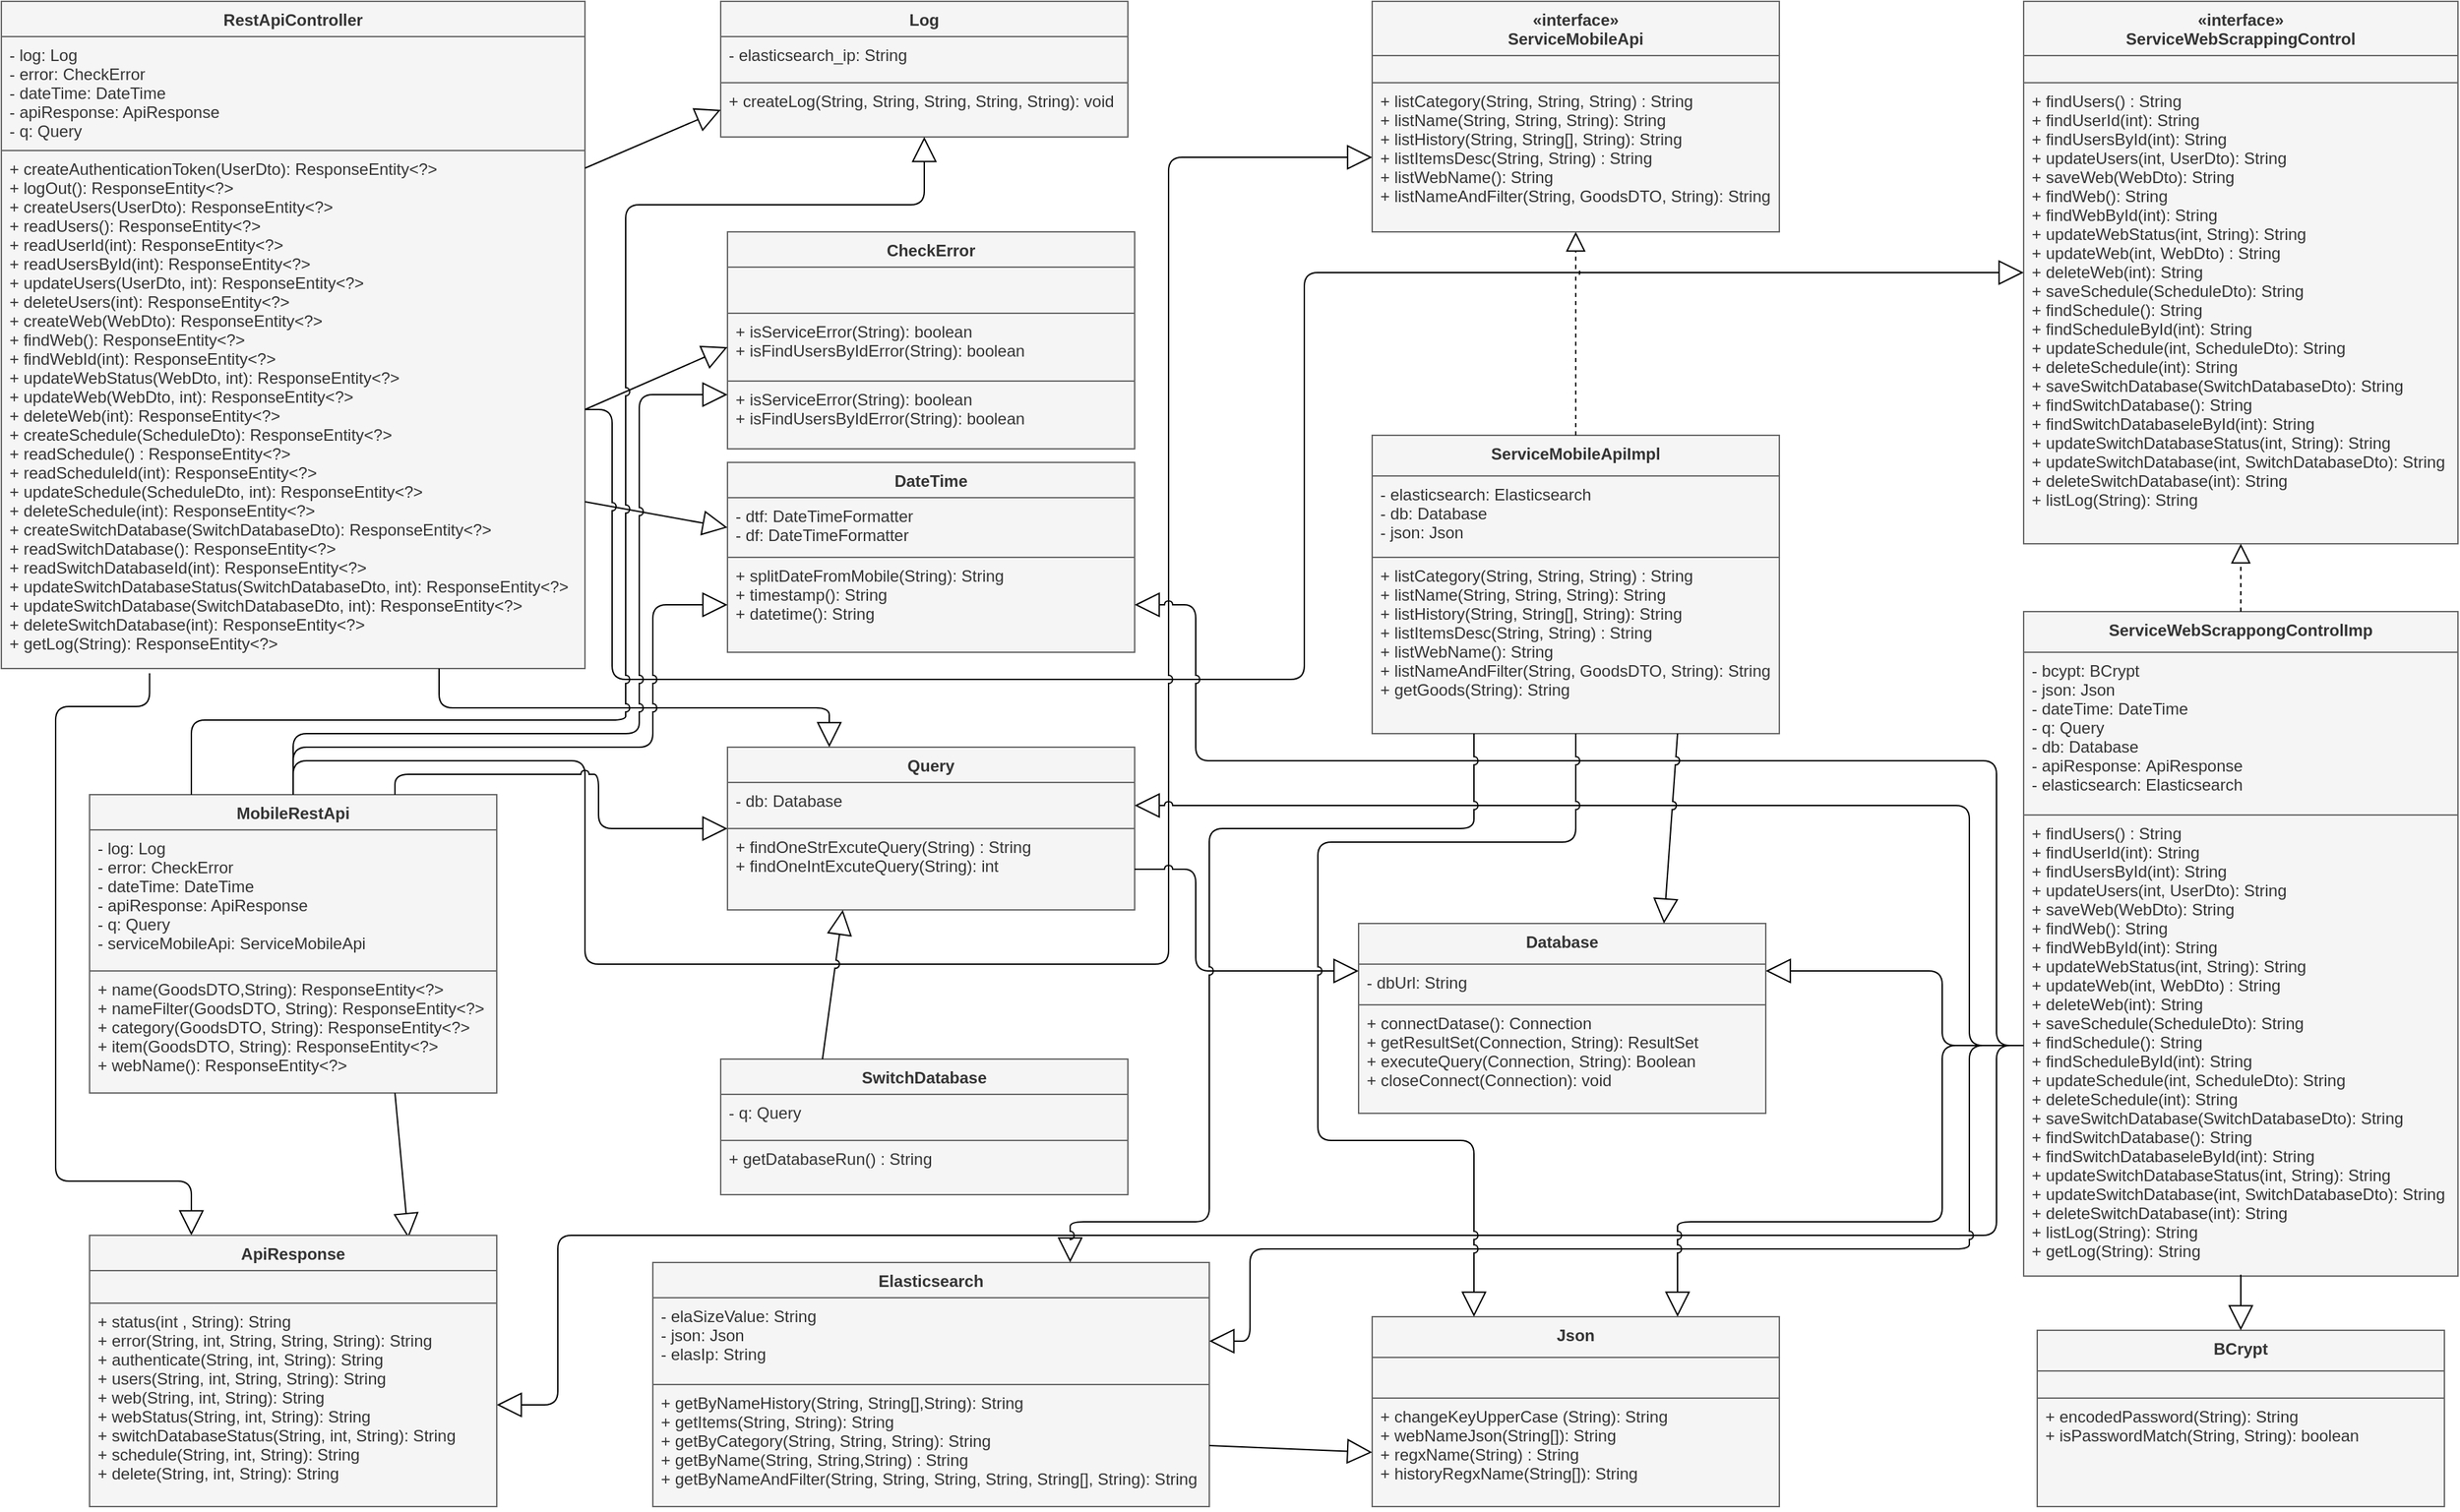<mxfile version="13.3.9" type="device"><diagram id="hrVYRVo1ySDdCTCMym3Q" name="Page-1"><mxGraphModel dx="1068" dy="684" grid="1" gridSize="10" guides="1" tooltips="1" connect="1" arrows="1" fold="1" page="1" pageScale="1" pageWidth="1920" pageHeight="1200" math="0" shadow="0"><root><mxCell id="0"/><mxCell id="1" parent="0"/><mxCell id="8Bhy7DvQ1dQcex3fxQxE-54" value="«interface»&#10;ServiceWebScrappingControl" style="swimlane;fontStyle=1;align=center;verticalAlign=top;childLayout=stackLayout;horizontal=1;startSize=40;horizontalStack=0;resizeParent=1;resizeParentMax=0;resizeLast=0;collapsible=1;marginBottom=0;fillColor=#f5f5f5;strokeColor=#666666;fontColor=#333333;" vertex="1" parent="1"><mxGeometry x="1510" y="50" width="320" height="400" as="geometry"/></mxCell><mxCell id="8Bhy7DvQ1dQcex3fxQxE-55" value="" style="text;strokeColor=#666666;fillColor=#f5f5f5;align=left;verticalAlign=top;spacingLeft=4;spacingRight=4;overflow=hidden;rotatable=0;points=[[0,0.5],[1,0.5]];portConstraint=eastwest;fontSize=12;fontColor=#333333;" vertex="1" parent="8Bhy7DvQ1dQcex3fxQxE-54"><mxGeometry y="40" width="320" height="20" as="geometry"/></mxCell><mxCell id="8Bhy7DvQ1dQcex3fxQxE-57" value="+ findUsers() : String &#10;+ findUserId(int): String&#10;+ findUsersById(int): String&#10;+ updateUsers(int, UserDto): String &#10;+ saveWeb(WebDto): String&#10;+ findWeb(): String&#10;+ findWebById(int): String&#10;+ updateWebStatus(int, String): String&#10;+ updateWeb(int, WebDto) : String&#10;+ deleteWeb(int): String&#10;+ saveSchedule(ScheduleDto): String&#10;+ findSchedule(): String&#10;+ findScheduleById(int): String &#10;+ updateSchedule(int, ScheduleDto): String&#10;+ deleteSchedule(int): String &#10;+ saveSwitchDatabase(SwitchDatabaseDto): String&#10;+ findSwitchDatabase(): String&#10;+ findSwitchDatabaseleById(int): String&#10;+ updateSwitchDatabaseStatus(int, String): String&#10;+ updateSwitchDatabase(int, SwitchDatabaseDto): String&#10;+ deleteSwitchDatabase(int): String   &#10;+ listLog(String): String " style="text;strokeColor=#666666;fillColor=#f5f5f5;align=left;verticalAlign=top;spacingLeft=4;spacingRight=4;overflow=hidden;rotatable=0;points=[[0,0.5],[1,0.5]];portConstraint=eastwest;fontSize=12;fontColor=#333333;" vertex="1" parent="8Bhy7DvQ1dQcex3fxQxE-54"><mxGeometry y="60" width="320" height="340" as="geometry"/></mxCell><mxCell id="8Bhy7DvQ1dQcex3fxQxE-56" value="" style="line;strokeWidth=1;fillColor=none;align=left;verticalAlign=middle;spacingTop=-1;spacingLeft=3;spacingRight=3;rotatable=0;labelPosition=right;points=[];portConstraint=eastwest;" vertex="1" parent="8Bhy7DvQ1dQcex3fxQxE-54"><mxGeometry y="400" width="320" as="geometry"/></mxCell><mxCell id="8Bhy7DvQ1dQcex3fxQxE-58" value="ServiceWebScrappongControlImp" style="swimlane;fontStyle=1;align=center;verticalAlign=top;childLayout=stackLayout;horizontal=1;startSize=30;horizontalStack=0;resizeParent=1;resizeParentMax=0;resizeLast=0;collapsible=1;marginBottom=0;fillColor=#f5f5f5;strokeColor=#666666;fontColor=#333333;" vertex="1" parent="1"><mxGeometry x="1510" y="500" width="320" height="490" as="geometry"/></mxCell><mxCell id="8Bhy7DvQ1dQcex3fxQxE-59" value="- bcypt: BCrypt&#10;- json: Json &#10;- dateTime: DateTime &#10;- q: Query&#10;- db: Database&#10;- apiResponse: ApiResponse&#10;- elasticsearch: Elasticsearch      " style="text;strokeColor=#666666;fillColor=#f5f5f5;align=left;verticalAlign=top;spacingLeft=4;spacingRight=4;overflow=hidden;rotatable=0;points=[[0,0.5],[1,0.5]];portConstraint=eastwest;fontSize=12;fontColor=#333333;" vertex="1" parent="8Bhy7DvQ1dQcex3fxQxE-58"><mxGeometry y="30" width="320" height="120" as="geometry"/></mxCell><mxCell id="8Bhy7DvQ1dQcex3fxQxE-60" value="+ findUsers() : String &#10;+ findUserId(int): String&#10;+ findUsersById(int): String&#10;+ updateUsers(int, UserDto): String &#10;+ saveWeb(WebDto): String&#10;+ findWeb(): String&#10;+ findWebById(int): String&#10;+ updateWebStatus(int, String): String&#10;+ updateWeb(int, WebDto) : String&#10;+ deleteWeb(int): String&#10;+ saveSchedule(ScheduleDto): String&#10;+ findSchedule(): String&#10;+ findScheduleById(int): String &#10;+ updateSchedule(int, ScheduleDto): String&#10;+ deleteSchedule(int): String &#10;+ saveSwitchDatabase(SwitchDatabaseDto): String&#10;+ findSwitchDatabase(): String&#10;+ findSwitchDatabaseleById(int): String&#10;+ updateSwitchDatabaseStatus(int, String): String&#10;+ updateSwitchDatabase(int, SwitchDatabaseDto): String&#10;+ deleteSwitchDatabase(int): String   &#10;+ listLog(String): String &#10;+ getLog(String): String " style="text;strokeColor=#666666;fillColor=#f5f5f5;align=left;verticalAlign=top;spacingLeft=4;spacingRight=4;overflow=hidden;rotatable=0;points=[[0,0.5],[1,0.5]];portConstraint=eastwest;fontSize=12;fontColor=#333333;" vertex="1" parent="8Bhy7DvQ1dQcex3fxQxE-58"><mxGeometry y="150" width="320" height="340" as="geometry"/></mxCell><mxCell id="8Bhy7DvQ1dQcex3fxQxE-61" value="" style="line;strokeWidth=1;fillColor=none;align=left;verticalAlign=middle;spacingTop=-1;spacingLeft=3;spacingRight=3;rotatable=0;labelPosition=right;points=[];portConstraint=eastwest;" vertex="1" parent="8Bhy7DvQ1dQcex3fxQxE-58"><mxGeometry y="490" width="320" as="geometry"/></mxCell><mxCell id="8Bhy7DvQ1dQcex3fxQxE-38" value="«interface»&#10;ServiceMobileApi" style="swimlane;fontStyle=1;align=center;verticalAlign=top;childLayout=stackLayout;horizontal=1;startSize=40;horizontalStack=0;resizeParent=1;resizeParentMax=0;resizeLast=0;collapsible=1;marginBottom=0;fillColor=#f5f5f5;strokeColor=#666666;fontColor=#333333;" vertex="1" parent="1"><mxGeometry x="1030" y="50" width="300" height="170" as="geometry"/></mxCell><mxCell id="8Bhy7DvQ1dQcex3fxQxE-39" value="" style="text;strokeColor=#666666;fillColor=#f5f5f5;align=left;verticalAlign=top;spacingLeft=4;spacingRight=4;overflow=hidden;rotatable=0;points=[[0,0.5],[1,0.5]];portConstraint=eastwest;fontSize=12;fontColor=#333333;" vertex="1" parent="8Bhy7DvQ1dQcex3fxQxE-38"><mxGeometry y="40" width="300" height="20" as="geometry"/></mxCell><mxCell id="8Bhy7DvQ1dQcex3fxQxE-40" value="" style="line;strokeWidth=1;fillColor=none;align=left;verticalAlign=middle;spacingTop=-1;spacingLeft=3;spacingRight=3;rotatable=0;labelPosition=right;points=[];portConstraint=eastwest;" vertex="1" parent="8Bhy7DvQ1dQcex3fxQxE-38"><mxGeometry y="60" width="300" as="geometry"/></mxCell><mxCell id="8Bhy7DvQ1dQcex3fxQxE-41" value="+ listCategory(String, String, String) : String &#10;+ listName(String, String, String): String  &#10;+ listHistory(String, String[], String): String&#10;+ listItemsDesc(String, String) : String&#10;+ listWebName(): String &#10;+ listNameAndFilter(String, GoodsDTO, String): String " style="text;strokeColor=#666666;fillColor=#f5f5f5;align=left;verticalAlign=top;spacingLeft=4;spacingRight=4;overflow=hidden;rotatable=0;points=[[0,0.5],[1,0.5]];portConstraint=eastwest;fontSize=12;fontColor=#333333;" vertex="1" parent="8Bhy7DvQ1dQcex3fxQxE-38"><mxGeometry y="60" width="300" height="110" as="geometry"/></mxCell><mxCell id="8Bhy7DvQ1dQcex3fxQxE-50" value="Json" style="swimlane;fontStyle=1;align=center;verticalAlign=top;childLayout=stackLayout;horizontal=1;startSize=30;horizontalStack=0;resizeParent=1;resizeParentMax=0;resizeLast=0;collapsible=1;marginBottom=0;fillColor=#f5f5f5;strokeColor=#666666;fontColor=#333333;" vertex="1" parent="1"><mxGeometry x="1030" y="1020" width="300" height="140" as="geometry"/></mxCell><mxCell id="8Bhy7DvQ1dQcex3fxQxE-51" value="" style="text;strokeColor=#666666;fillColor=#f5f5f5;align=left;verticalAlign=top;spacingLeft=4;spacingRight=4;overflow=hidden;rotatable=0;points=[[0,0.5],[1,0.5]];portConstraint=eastwest;fontSize=12;fontColor=#333333;" vertex="1" parent="8Bhy7DvQ1dQcex3fxQxE-50"><mxGeometry y="30" width="300" height="30" as="geometry"/></mxCell><mxCell id="8Bhy7DvQ1dQcex3fxQxE-52" value="" style="line;strokeWidth=1;fillColor=none;align=left;verticalAlign=middle;spacingTop=-1;spacingLeft=3;spacingRight=3;rotatable=0;labelPosition=right;points=[];portConstraint=eastwest;" vertex="1" parent="8Bhy7DvQ1dQcex3fxQxE-50"><mxGeometry y="60" width="300" as="geometry"/></mxCell><mxCell id="8Bhy7DvQ1dQcex3fxQxE-53" value="+ changeKeyUpperCase (String): String &#10;+ webNameJson(String[]): String&#10;+ regxName(String) : String &#10;+ historyRegxName(String[]): String  &#10; " style="text;strokeColor=#666666;fillColor=#f5f5f5;align=left;verticalAlign=top;spacingLeft=4;spacingRight=4;overflow=hidden;rotatable=0;points=[[0,0.5],[1,0.5]];portConstraint=eastwest;fontSize=12;fontColor=#333333;" vertex="1" parent="8Bhy7DvQ1dQcex3fxQxE-50"><mxGeometry y="60" width="300" height="80" as="geometry"/></mxCell><mxCell id="8Bhy7DvQ1dQcex3fxQxE-46" value="Database" style="swimlane;fontStyle=1;align=center;verticalAlign=top;childLayout=stackLayout;horizontal=1;startSize=30;horizontalStack=0;resizeParent=1;resizeParentMax=0;resizeLast=0;collapsible=1;marginBottom=0;fillColor=#f5f5f5;strokeColor=#666666;fontColor=#333333;" vertex="1" parent="1"><mxGeometry x="1020" y="730" width="300" height="140" as="geometry"/></mxCell><mxCell id="8Bhy7DvQ1dQcex3fxQxE-47" value="- dbUrl: String " style="text;strokeColor=#666666;fillColor=#f5f5f5;align=left;verticalAlign=top;spacingLeft=4;spacingRight=4;overflow=hidden;rotatable=0;points=[[0,0.5],[1,0.5]];portConstraint=eastwest;fontSize=12;fontColor=#333333;" vertex="1" parent="8Bhy7DvQ1dQcex3fxQxE-46"><mxGeometry y="30" width="300" height="30" as="geometry"/></mxCell><mxCell id="8Bhy7DvQ1dQcex3fxQxE-48" value="" style="line;strokeWidth=1;fillColor=none;align=left;verticalAlign=middle;spacingTop=-1;spacingLeft=3;spacingRight=3;rotatable=0;labelPosition=right;points=[];portConstraint=eastwest;" vertex="1" parent="8Bhy7DvQ1dQcex3fxQxE-46"><mxGeometry y="60" width="300" as="geometry"/></mxCell><mxCell id="8Bhy7DvQ1dQcex3fxQxE-49" value="+ connectDatase(): Connection &#10;+ getResultSet(Connection, String): ResultSet &#10;+ executeQuery(Connection, String): Boolean &#10;+ closeConnect(Connection): void " style="text;strokeColor=#666666;fillColor=#f5f5f5;align=left;verticalAlign=top;spacingLeft=4;spacingRight=4;overflow=hidden;rotatable=0;points=[[0,0.5],[1,0.5]];portConstraint=eastwest;fontSize=12;fontColor=#333333;" vertex="1" parent="8Bhy7DvQ1dQcex3fxQxE-46"><mxGeometry y="60" width="300" height="80" as="geometry"/></mxCell><mxCell id="8Bhy7DvQ1dQcex3fxQxE-42" value="ServiceMobileApiImpl" style="swimlane;fontStyle=1;align=center;verticalAlign=top;childLayout=stackLayout;horizontal=1;startSize=30;horizontalStack=0;resizeParent=1;resizeParentMax=0;resizeLast=0;collapsible=1;marginBottom=0;fillColor=#f5f5f5;strokeColor=#666666;fontColor=#333333;" vertex="1" parent="1"><mxGeometry x="1030" y="370" width="300" height="220" as="geometry"/></mxCell><mxCell id="8Bhy7DvQ1dQcex3fxQxE-43" value="- elasticsearch: Elasticsearch&#10;- db: Database&#10;- json: Json  " style="text;strokeColor=#666666;fillColor=#f5f5f5;align=left;verticalAlign=top;spacingLeft=4;spacingRight=4;overflow=hidden;rotatable=0;points=[[0,0.5],[1,0.5]];portConstraint=eastwest;fontSize=12;fontColor=#333333;" vertex="1" parent="8Bhy7DvQ1dQcex3fxQxE-42"><mxGeometry y="30" width="300" height="60" as="geometry"/></mxCell><mxCell id="8Bhy7DvQ1dQcex3fxQxE-44" value="" style="line;strokeWidth=1;fillColor=none;align=left;verticalAlign=middle;spacingTop=-1;spacingLeft=3;spacingRight=3;rotatable=0;labelPosition=right;points=[];portConstraint=eastwest;" vertex="1" parent="8Bhy7DvQ1dQcex3fxQxE-42"><mxGeometry y="90" width="300" as="geometry"/></mxCell><mxCell id="8Bhy7DvQ1dQcex3fxQxE-45" value="+ listCategory(String, String, String) : String &#10;+ listName(String, String, String): String  &#10;+ listHistory(String, String[], String): String&#10;+ listItemsDesc(String, String) : String&#10;+ listWebName(): String &#10;+ listNameAndFilter(String, GoodsDTO, String): String&#10;+ getGoods(String): String  " style="text;strokeColor=#666666;fillColor=#f5f5f5;align=left;verticalAlign=top;spacingLeft=4;spacingRight=4;overflow=hidden;rotatable=0;points=[[0,0.5],[1,0.5]];portConstraint=eastwest;fontSize=12;fontColor=#333333;" vertex="1" parent="8Bhy7DvQ1dQcex3fxQxE-42"><mxGeometry y="90" width="300" height="130" as="geometry"/></mxCell><mxCell id="8Bhy7DvQ1dQcex3fxQxE-33" value="Elasticsearch" style="swimlane;fontStyle=1;align=center;verticalAlign=top;childLayout=stackLayout;horizontal=1;startSize=26;horizontalStack=0;resizeParent=1;resizeParentMax=0;resizeLast=0;collapsible=1;marginBottom=0;fillColor=#f5f5f5;strokeColor=#666666;fontColor=#333333;" vertex="1" parent="1"><mxGeometry x="500" y="980" width="410" height="180" as="geometry"/></mxCell><mxCell id="8Bhy7DvQ1dQcex3fxQxE-34" value="- elaSizeValue: String &#10;- json: Json&#10;- elasIp: String  " style="text;strokeColor=#666666;fillColor=#f5f5f5;align=left;verticalAlign=top;spacingLeft=4;spacingRight=4;overflow=hidden;rotatable=0;points=[[0,0.5],[1,0.5]];portConstraint=eastwest;fontSize=12;fontColor=#333333;" vertex="1" parent="8Bhy7DvQ1dQcex3fxQxE-33"><mxGeometry y="26" width="410" height="64" as="geometry"/></mxCell><mxCell id="8Bhy7DvQ1dQcex3fxQxE-35" value="" style="line;strokeWidth=1;fillColor=none;align=left;verticalAlign=middle;spacingTop=-1;spacingLeft=3;spacingRight=3;rotatable=0;labelPosition=right;points=[];portConstraint=eastwest;" vertex="1" parent="8Bhy7DvQ1dQcex3fxQxE-33"><mxGeometry y="90" width="410" as="geometry"/></mxCell><mxCell id="8Bhy7DvQ1dQcex3fxQxE-36" value="+ getByNameHistory(String, String[],String): String&#10;+ getItems(String, String): String &#10;+ getByCategory(String, String, String): String &#10;+ getByName(String, String,String) : String  &#10;+ getByNameAndFilter(String, String, String, String, String[], String): String " style="text;strokeColor=#666666;fillColor=#f5f5f5;align=left;verticalAlign=top;spacingLeft=4;spacingRight=4;overflow=hidden;rotatable=0;points=[[0,0.5],[1,0.5]];portConstraint=eastwest;fontSize=12;fontColor=#333333;" vertex="1" parent="8Bhy7DvQ1dQcex3fxQxE-33"><mxGeometry y="90" width="410" height="90" as="geometry"/></mxCell><mxCell id="8Bhy7DvQ1dQcex3fxQxE-29" value="SwitchDatabase" style="swimlane;fontStyle=1;align=center;verticalAlign=top;childLayout=stackLayout;horizontal=1;startSize=26;horizontalStack=0;resizeParent=1;resizeParentMax=0;resizeLast=0;collapsible=1;marginBottom=0;fillColor=#f5f5f5;strokeColor=#666666;fontColor=#333333;" vertex="1" parent="1"><mxGeometry x="550" y="830" width="300" height="100" as="geometry"/></mxCell><mxCell id="8Bhy7DvQ1dQcex3fxQxE-30" value="- q: Query" style="text;strokeColor=#666666;fillColor=#f5f5f5;align=left;verticalAlign=top;spacingLeft=4;spacingRight=4;overflow=hidden;rotatable=0;points=[[0,0.5],[1,0.5]];portConstraint=eastwest;fontSize=12;fontColor=#333333;" vertex="1" parent="8Bhy7DvQ1dQcex3fxQxE-29"><mxGeometry y="26" width="300" height="34" as="geometry"/></mxCell><mxCell id="8Bhy7DvQ1dQcex3fxQxE-31" value="" style="line;strokeWidth=1;fillColor=none;align=left;verticalAlign=middle;spacingTop=-1;spacingLeft=3;spacingRight=3;rotatable=0;labelPosition=right;points=[];portConstraint=eastwest;" vertex="1" parent="8Bhy7DvQ1dQcex3fxQxE-29"><mxGeometry y="60" width="300" as="geometry"/></mxCell><mxCell id="8Bhy7DvQ1dQcex3fxQxE-32" value="+ getDatabaseRun() : String  " style="text;strokeColor=#666666;fillColor=#f5f5f5;align=left;verticalAlign=top;spacingLeft=4;spacingRight=4;overflow=hidden;rotatable=0;points=[[0,0.5],[1,0.5]];portConstraint=eastwest;fontSize=12;fontColor=#333333;" vertex="1" parent="8Bhy7DvQ1dQcex3fxQxE-29"><mxGeometry y="60" width="300" height="40" as="geometry"/></mxCell><mxCell id="8Bhy7DvQ1dQcex3fxQxE-25" value="Query" style="swimlane;fontStyle=1;align=center;verticalAlign=top;childLayout=stackLayout;horizontal=1;startSize=26;horizontalStack=0;resizeParent=1;resizeParentMax=0;resizeLast=0;collapsible=1;marginBottom=0;fillColor=#f5f5f5;strokeColor=#666666;fontColor=#333333;" vertex="1" parent="1"><mxGeometry x="555" y="600" width="300" height="120" as="geometry"/></mxCell><mxCell id="8Bhy7DvQ1dQcex3fxQxE-26" value="- db: Database" style="text;strokeColor=#666666;fillColor=#f5f5f5;align=left;verticalAlign=top;spacingLeft=4;spacingRight=4;overflow=hidden;rotatable=0;points=[[0,0.5],[1,0.5]];portConstraint=eastwest;fontSize=12;fontColor=#333333;" vertex="1" parent="8Bhy7DvQ1dQcex3fxQxE-25"><mxGeometry y="26" width="300" height="34" as="geometry"/></mxCell><mxCell id="8Bhy7DvQ1dQcex3fxQxE-27" value="" style="line;strokeWidth=1;fillColor=none;align=left;verticalAlign=middle;spacingTop=-1;spacingLeft=3;spacingRight=3;rotatable=0;labelPosition=right;points=[];portConstraint=eastwest;" vertex="1" parent="8Bhy7DvQ1dQcex3fxQxE-25"><mxGeometry y="60" width="300" as="geometry"/></mxCell><mxCell id="8Bhy7DvQ1dQcex3fxQxE-28" value="+ findOneStrExcuteQuery(String) : String &#10;+ findOneIntExcuteQuery(String): int " style="text;strokeColor=#666666;fillColor=#f5f5f5;align=left;verticalAlign=top;spacingLeft=4;spacingRight=4;overflow=hidden;rotatable=0;points=[[0,0.5],[1,0.5]];portConstraint=eastwest;fontSize=12;fontColor=#333333;" vertex="1" parent="8Bhy7DvQ1dQcex3fxQxE-25"><mxGeometry y="60" width="300" height="60" as="geometry"/></mxCell><mxCell id="8Bhy7DvQ1dQcex3fxQxE-21" value="DateTime" style="swimlane;fontStyle=1;align=center;verticalAlign=top;childLayout=stackLayout;horizontal=1;startSize=26;horizontalStack=0;resizeParent=1;resizeParentMax=0;resizeLast=0;collapsible=1;marginBottom=0;fillColor=#f5f5f5;strokeColor=#666666;fontColor=#333333;" vertex="1" parent="1"><mxGeometry x="555" y="390" width="300" height="140" as="geometry"/></mxCell><mxCell id="8Bhy7DvQ1dQcex3fxQxE-22" value="- dtf: DateTimeFormatter &#10;- df: DateTimeFormatter" style="text;strokeColor=#666666;fillColor=#f5f5f5;align=left;verticalAlign=top;spacingLeft=4;spacingRight=4;overflow=hidden;rotatable=0;points=[[0,0.5],[1,0.5]];portConstraint=eastwest;fontSize=12;fontColor=#333333;" vertex="1" parent="8Bhy7DvQ1dQcex3fxQxE-21"><mxGeometry y="26" width="300" height="44" as="geometry"/></mxCell><mxCell id="8Bhy7DvQ1dQcex3fxQxE-23" value="" style="line;strokeWidth=1;fillColor=none;align=left;verticalAlign=middle;spacingTop=-1;spacingLeft=3;spacingRight=3;rotatable=0;labelPosition=right;points=[];portConstraint=eastwest;" vertex="1" parent="8Bhy7DvQ1dQcex3fxQxE-21"><mxGeometry y="70" width="300" as="geometry"/></mxCell><mxCell id="8Bhy7DvQ1dQcex3fxQxE-24" value="+ splitDateFromMobile(String): String &#10;+ timestamp(): String&#10;+ datetime(): String " style="text;strokeColor=#666666;fillColor=#f5f5f5;align=left;verticalAlign=top;spacingLeft=4;spacingRight=4;overflow=hidden;rotatable=0;points=[[0,0.5],[1,0.5]];portConstraint=eastwest;fontSize=12;fontColor=#333333;" vertex="1" parent="8Bhy7DvQ1dQcex3fxQxE-21"><mxGeometry y="70" width="300" height="70" as="geometry"/></mxCell><mxCell id="8Bhy7DvQ1dQcex3fxQxE-17" value="CheckError" style="swimlane;fontStyle=1;align=center;verticalAlign=top;childLayout=stackLayout;horizontal=1;startSize=26;horizontalStack=0;resizeParent=1;resizeParentMax=0;resizeLast=0;collapsible=1;marginBottom=0;fillColor=#f5f5f5;strokeColor=#666666;fontColor=#333333;" vertex="1" parent="1"><mxGeometry x="555" y="220" width="300" height="160" as="geometry"/></mxCell><mxCell id="8Bhy7DvQ1dQcex3fxQxE-18" value="" style="text;strokeColor=#666666;fillColor=#f5f5f5;align=left;verticalAlign=top;spacingLeft=4;spacingRight=4;overflow=hidden;rotatable=0;points=[[0,0.5],[1,0.5]];portConstraint=eastwest;fontSize=12;fontColor=#333333;" vertex="1" parent="8Bhy7DvQ1dQcex3fxQxE-17"><mxGeometry y="26" width="300" height="34" as="geometry"/></mxCell><mxCell id="8Bhy7DvQ1dQcex3fxQxE-19" value="" style="line;strokeWidth=1;fillColor=none;align=left;verticalAlign=middle;spacingTop=-1;spacingLeft=3;spacingRight=3;rotatable=0;labelPosition=right;points=[];portConstraint=eastwest;" vertex="1" parent="8Bhy7DvQ1dQcex3fxQxE-17"><mxGeometry y="60" width="300" as="geometry"/></mxCell><mxCell id="8Bhy7DvQ1dQcex3fxQxE-69" value="+ isServiceError(String): boolean &#10;+ isFindUsersByIdError(String): boolean " style="text;strokeColor=#666666;fillColor=#f5f5f5;align=left;verticalAlign=top;spacingLeft=4;spacingRight=4;overflow=hidden;rotatable=0;points=[[0,0.5],[1,0.5]];portConstraint=eastwest;fontSize=12;fontColor=#333333;" vertex="1" parent="8Bhy7DvQ1dQcex3fxQxE-17"><mxGeometry y="60" width="300" height="50" as="geometry"/></mxCell><mxCell id="8Bhy7DvQ1dQcex3fxQxE-20" value="+ isServiceError(String): boolean &#10;+ isFindUsersByIdError(String): boolean " style="text;strokeColor=#666666;fillColor=#f5f5f5;align=left;verticalAlign=top;spacingLeft=4;spacingRight=4;overflow=hidden;rotatable=0;points=[[0,0.5],[1,0.5]];portConstraint=eastwest;fontSize=12;fontColor=#333333;" vertex="1" parent="8Bhy7DvQ1dQcex3fxQxE-17"><mxGeometry y="110" width="300" height="50" as="geometry"/></mxCell><mxCell id="8Bhy7DvQ1dQcex3fxQxE-13" value="Log" style="swimlane;fontStyle=1;align=center;verticalAlign=top;childLayout=stackLayout;horizontal=1;startSize=26;horizontalStack=0;resizeParent=1;resizeParentMax=0;resizeLast=0;collapsible=1;marginBottom=0;fillColor=#f5f5f5;strokeColor=#666666;fontColor=#333333;" vertex="1" parent="1"><mxGeometry x="550" y="50" width="300" height="100" as="geometry"/></mxCell><mxCell id="8Bhy7DvQ1dQcex3fxQxE-14" value="- elasticsearch_ip: String  " style="text;strokeColor=#666666;fillColor=#f5f5f5;align=left;verticalAlign=top;spacingLeft=4;spacingRight=4;overflow=hidden;rotatable=0;points=[[0,0.5],[1,0.5]];portConstraint=eastwest;fontSize=12;fontColor=#333333;" vertex="1" parent="8Bhy7DvQ1dQcex3fxQxE-13"><mxGeometry y="26" width="300" height="34" as="geometry"/></mxCell><mxCell id="8Bhy7DvQ1dQcex3fxQxE-15" value="" style="line;strokeWidth=1;fillColor=none;align=left;verticalAlign=middle;spacingTop=-1;spacingLeft=3;spacingRight=3;rotatable=0;labelPosition=right;points=[];portConstraint=eastwest;" vertex="1" parent="8Bhy7DvQ1dQcex3fxQxE-13"><mxGeometry y="60" width="300" as="geometry"/></mxCell><mxCell id="8Bhy7DvQ1dQcex3fxQxE-16" value="+ createLog(String, String, String, String, String): void  " style="text;strokeColor=#666666;fillColor=#f5f5f5;align=left;verticalAlign=top;spacingLeft=4;spacingRight=4;overflow=hidden;rotatable=0;points=[[0,0.5],[1,0.5]];portConstraint=eastwest;fontSize=12;fontColor=#333333;" vertex="1" parent="8Bhy7DvQ1dQcex3fxQxE-13"><mxGeometry y="60" width="300" height="40" as="geometry"/></mxCell><mxCell id="8Bhy7DvQ1dQcex3fxQxE-1" value="RestApiController" style="swimlane;fontStyle=1;align=center;verticalAlign=top;childLayout=stackLayout;horizontal=1;startSize=26;horizontalStack=0;resizeParent=1;resizeParentMax=0;resizeLast=0;collapsible=1;marginBottom=0;fillColor=#f5f5f5;strokeColor=#666666;fontColor=#333333;" vertex="1" parent="1"><mxGeometry x="20" y="50" width="430" height="492" as="geometry"/></mxCell><mxCell id="8Bhy7DvQ1dQcex3fxQxE-2" value="- log: Log&#10;- error: CheckError&#10;- dateTime: DateTime &#10;- apiResponse: ApiResponse&#10;- q: Query " style="text;strokeColor=#666666;fillColor=#f5f5f5;align=left;verticalAlign=top;spacingLeft=4;spacingRight=4;overflow=hidden;rotatable=0;points=[[0,0.5],[1,0.5]];portConstraint=eastwest;fontSize=12;fontColor=#333333;" vertex="1" parent="8Bhy7DvQ1dQcex3fxQxE-1"><mxGeometry y="26" width="430" height="84" as="geometry"/></mxCell><mxCell id="8Bhy7DvQ1dQcex3fxQxE-3" value="" style="line;strokeWidth=1;fillColor=none;align=left;verticalAlign=middle;spacingTop=-1;spacingLeft=3;spacingRight=3;rotatable=0;labelPosition=right;points=[];portConstraint=eastwest;" vertex="1" parent="8Bhy7DvQ1dQcex3fxQxE-1"><mxGeometry y="110" width="430" as="geometry"/></mxCell><mxCell id="8Bhy7DvQ1dQcex3fxQxE-4" value="+ createAuthenticationToken(UserDto): ResponseEntity&lt;?&gt;&#10;+ logOut(): ResponseEntity&lt;?&gt; &#10;+ createUsers(UserDto): ResponseEntity&lt;?&gt; &#10;+ readUsers(): ResponseEntity&lt;?&gt; &#10;+ readUserId(int): ResponseEntity&lt;?&gt; &#10;+ readUsersById(int): ResponseEntity&lt;?&gt; &#10;+ updateUsers(UserDto, int): ResponseEntity&lt;?&gt; &#10;+ deleteUsers(int): ResponseEntity&lt;?&gt;&#10;+ createWeb(WebDto): ResponseEntity&lt;?&gt;  &#10;+ findWeb(): ResponseEntity&lt;?&gt; &#10;+ findWebId(int): ResponseEntity&lt;?&gt; &#10;+ updateWebStatus(WebDto, int): ResponseEntity&lt;?&gt; &#10;+ updateWeb(WebDto, int): ResponseEntity&lt;?&gt;  &#10;+ deleteWeb(int): ResponseEntity&lt;?&gt;  &#10;+ createSchedule(ScheduleDto): ResponseEntity&lt;?&gt;&#10;+ readSchedule() : ResponseEntity&lt;?&gt;  &#10;+ readScheduleId(int): ResponseEntity&lt;?&gt;  &#10;+ updateSchedule(ScheduleDto, int): ResponseEntity&lt;?&gt; &#10;+ deleteSchedule(int): ResponseEntity&lt;?&gt; &#10;+ createSwitchDatabase(SwitchDatabaseDto): ResponseEntity&lt;?&gt; &#10;+ readSwitchDatabase(): ResponseEntity&lt;?&gt;  &#10;+ readSwitchDatabaseId(int): ResponseEntity&lt;?&gt; &#10;+ updateSwitchDatabaseStatus(SwitchDatabaseDto, int): ResponseEntity&lt;?&gt; &#10;+ updateSwitchDatabase(SwitchDatabaseDto, int): ResponseEntity&lt;?&gt;&#10;+ deleteSwitchDatabase(int): ResponseEntity&lt;?&gt;  &#10;+ getLog(String): ResponseEntity&lt;?&gt; " style="text;strokeColor=#666666;fillColor=#f5f5f5;align=left;verticalAlign=top;spacingLeft=4;spacingRight=4;overflow=hidden;rotatable=0;points=[[0,0.5],[1,0.5]];portConstraint=eastwest;fontSize=12;fontColor=#333333;" vertex="1" parent="8Bhy7DvQ1dQcex3fxQxE-1"><mxGeometry y="110" width="430" height="382" as="geometry"/></mxCell><mxCell id="8Bhy7DvQ1dQcex3fxQxE-5" value="MobileRestApi" style="swimlane;fontStyle=1;align=center;verticalAlign=top;childLayout=stackLayout;horizontal=1;startSize=26;horizontalStack=0;resizeParent=1;resizeParentMax=0;resizeLast=0;collapsible=1;marginBottom=0;fillColor=#f5f5f5;strokeColor=#666666;fontColor=#333333;" vertex="1" parent="1"><mxGeometry x="85" y="635" width="300" height="220" as="geometry"/></mxCell><mxCell id="8Bhy7DvQ1dQcex3fxQxE-6" value="- log: Log&#10;- error: CheckError&#10;- dateTime: DateTime &#10;- apiResponse: ApiResponse&#10;- q: Query &#10;- serviceMobileApi: ServiceMobileApi " style="text;strokeColor=#666666;fillColor=#f5f5f5;align=left;verticalAlign=top;spacingLeft=4;spacingRight=4;overflow=hidden;rotatable=0;points=[[0,0.5],[1,0.5]];portConstraint=eastwest;fontSize=12;fontColor=#333333;" vertex="1" parent="8Bhy7DvQ1dQcex3fxQxE-5"><mxGeometry y="26" width="300" height="104" as="geometry"/></mxCell><mxCell id="8Bhy7DvQ1dQcex3fxQxE-7" value="" style="line;strokeWidth=1;fillColor=none;align=left;verticalAlign=middle;spacingTop=-1;spacingLeft=3;spacingRight=3;rotatable=0;labelPosition=right;points=[];portConstraint=eastwest;" vertex="1" parent="8Bhy7DvQ1dQcex3fxQxE-5"><mxGeometry y="130" width="300" as="geometry"/></mxCell><mxCell id="8Bhy7DvQ1dQcex3fxQxE-8" value="+ name(GoodsDTO,String): ResponseEntity&lt;?&gt;  &#10;+ nameFilter(GoodsDTO, String): ResponseEntity&lt;?&gt;  &#10;+ category(GoodsDTO, String): ResponseEntity&lt;?&gt; &#10;+ item(GoodsDTO, String): ResponseEntity&lt;?&gt; &#10;+ webName(): ResponseEntity&lt;?&gt; " style="text;strokeColor=#666666;fillColor=#f5f5f5;align=left;verticalAlign=top;spacingLeft=4;spacingRight=4;overflow=hidden;rotatable=0;points=[[0,0.5],[1,0.5]];portConstraint=eastwest;fontSize=12;fontColor=#333333;" vertex="1" parent="8Bhy7DvQ1dQcex3fxQxE-5"><mxGeometry y="130" width="300" height="90" as="geometry"/></mxCell><mxCell id="8Bhy7DvQ1dQcex3fxQxE-67" value="" style="endArrow=block;endSize=16;endFill=0;html=1;fontSize=12;exitX=1;exitY=0.25;exitDx=0;exitDy=0;entryX=0;entryY=0.5;entryDx=0;entryDy=0;" edge="1" parent="1" source="8Bhy7DvQ1dQcex3fxQxE-1" target="8Bhy7DvQ1dQcex3fxQxE-16"><mxGeometry width="160" relative="1" as="geometry"><mxPoint x="460" y="100" as="sourcePoint"/><mxPoint x="550" y="100" as="targetPoint"/></mxGeometry></mxCell><mxCell id="8Bhy7DvQ1dQcex3fxQxE-68" value="" style="endArrow=block;endSize=16;endFill=0;html=1;fontSize=12;entryX=0;entryY=0.5;entryDx=0;entryDy=0;exitX=1;exitY=0.5;exitDx=0;exitDy=0;" edge="1" parent="1" source="8Bhy7DvQ1dQcex3fxQxE-4" target="8Bhy7DvQ1dQcex3fxQxE-69"><mxGeometry width="160" relative="1" as="geometry"><mxPoint x="449" y="260" as="sourcePoint"/><mxPoint x="547.85" y="251.33" as="targetPoint"/></mxGeometry></mxCell><mxCell id="8Bhy7DvQ1dQcex3fxQxE-70" value="" style="endArrow=block;endSize=16;endFill=0;html=1;fontSize=12;exitX=1;exitY=0.75;exitDx=0;exitDy=0;entryX=0;entryY=0.5;entryDx=0;entryDy=0;" edge="1" parent="1" source="8Bhy7DvQ1dQcex3fxQxE-1" target="8Bhy7DvQ1dQcex3fxQxE-22"><mxGeometry width="160" relative="1" as="geometry"><mxPoint x="450.0" y="449.996" as="sourcePoint"/><mxPoint x="560" y="449" as="targetPoint"/></mxGeometry></mxCell><mxCell id="8Bhy7DvQ1dQcex3fxQxE-71" value="" style="endArrow=block;endSize=16;endFill=0;html=1;fontSize=12;exitX=0.75;exitY=1;exitDx=0;exitDy=0;entryX=0.25;entryY=0;entryDx=0;entryDy=0;edgeStyle=orthogonalEdgeStyle;" edge="1" parent="1" source="8Bhy7DvQ1dQcex3fxQxE-1" target="8Bhy7DvQ1dQcex3fxQxE-25"><mxGeometry width="160" relative="1" as="geometry"><mxPoint x="370.0" y="559.996" as="sourcePoint"/><mxPoint x="467.85" y="562.66" as="targetPoint"/></mxGeometry></mxCell><mxCell id="8Bhy7DvQ1dQcex3fxQxE-77" value="" style="endArrow=block;endSize=16;endFill=0;html=1;fontSize=12;exitX=1;exitY=0.5;exitDx=0;exitDy=0;entryX=0;entryY=0.5;entryDx=0;entryDy=0;edgeStyle=orthogonalEdgeStyle;jumpStyle=arc;" edge="1" parent="1" source="8Bhy7DvQ1dQcex3fxQxE-4" target="8Bhy7DvQ1dQcex3fxQxE-54"><mxGeometry width="160" relative="1" as="geometry"><mxPoint x="390.0" y="609.996" as="sourcePoint"/><mxPoint x="1260" y="300" as="targetPoint"/><Array as="points"><mxPoint x="470" y="351"/><mxPoint x="470" y="550"/><mxPoint x="980" y="550"/><mxPoint x="980" y="250"/></Array></mxGeometry></mxCell><mxCell id="8Bhy7DvQ1dQcex3fxQxE-78" value="" style="endArrow=block;endSize=16;endFill=0;html=1;fontSize=12;entryX=0.25;entryY=0;entryDx=0;entryDy=0;exitX=0.254;exitY=1.009;exitDx=0;exitDy=0;exitPerimeter=0;edgeStyle=orthogonalEdgeStyle;" edge="1" parent="1" source="8Bhy7DvQ1dQcex3fxQxE-4" target="8Bhy7DvQ1dQcex3fxQxE-9"><mxGeometry width="160" relative="1" as="geometry"><mxPoint x="390" y="870" as="sourcePoint"/><mxPoint x="170" y="920" as="targetPoint"/><Array as="points"><mxPoint x="129" y="570"/><mxPoint x="60" y="570"/><mxPoint x="60" y="920"/><mxPoint x="160" y="920"/></Array></mxGeometry></mxCell><mxCell id="8Bhy7DvQ1dQcex3fxQxE-79" value="" style="endArrow=block;endSize=16;endFill=0;html=1;fontSize=12;exitX=0.25;exitY=0;exitDx=0;exitDy=0;entryX=0.5;entryY=1;entryDx=0;entryDy=0;edgeStyle=orthogonalEdgeStyle;jumpStyle=arc;" edge="1" parent="1" source="8Bhy7DvQ1dQcex3fxQxE-5" target="8Bhy7DvQ1dQcex3fxQxE-13"><mxGeometry width="160" relative="1" as="geometry"><mxPoint x="512.15" y="157.336" as="sourcePoint"/><mxPoint x="610" y="160" as="targetPoint"/><Array as="points"><mxPoint x="160" y="580"/><mxPoint x="480" y="580"/><mxPoint x="480" y="200"/><mxPoint x="700" y="200"/></Array></mxGeometry></mxCell><mxCell id="8Bhy7DvQ1dQcex3fxQxE-80" value="" style="endArrow=block;endSize=16;endFill=0;html=1;fontSize=12;exitX=0.5;exitY=0;exitDx=0;exitDy=0;entryX=0;entryY=0.75;entryDx=0;entryDy=0;edgeStyle=orthogonalEdgeStyle;jumpStyle=arc;" edge="1" parent="1" source="8Bhy7DvQ1dQcex3fxQxE-5" target="8Bhy7DvQ1dQcex3fxQxE-17"><mxGeometry width="160" relative="1" as="geometry"><mxPoint x="522.15" y="167.336" as="sourcePoint"/><mxPoint x="620" y="170" as="targetPoint"/><Array as="points"><mxPoint x="235" y="590"/><mxPoint x="490" y="590"/><mxPoint x="490" y="340"/></Array></mxGeometry></mxCell><mxCell id="8Bhy7DvQ1dQcex3fxQxE-81" value="" style="endArrow=block;endSize=16;endFill=0;html=1;fontSize=12;exitX=0.5;exitY=0;exitDx=0;exitDy=0;entryX=0;entryY=0.5;entryDx=0;entryDy=0;edgeStyle=orthogonalEdgeStyle;jumpStyle=arc;" edge="1" parent="1" source="8Bhy7DvQ1dQcex3fxQxE-5" target="8Bhy7DvQ1dQcex3fxQxE-24"><mxGeometry width="160" relative="1" as="geometry"><mxPoint x="457.15" y="649.996" as="sourcePoint"/><mxPoint x="555" y="652.66" as="targetPoint"/><Array as="points"><mxPoint x="235" y="600"/><mxPoint x="500" y="600"/><mxPoint x="500" y="495"/></Array></mxGeometry></mxCell><mxCell id="8Bhy7DvQ1dQcex3fxQxE-82" value="" style="endArrow=block;endSize=16;endFill=0;html=1;fontSize=12;exitX=0.5;exitY=0;exitDx=0;exitDy=0;entryX=0;entryY=0.5;entryDx=0;entryDy=0;edgeStyle=orthogonalEdgeStyle;jumpStyle=arc;" edge="1" parent="1" source="8Bhy7DvQ1dQcex3fxQxE-5" target="8Bhy7DvQ1dQcex3fxQxE-41"><mxGeometry width="160" relative="1" as="geometry"><mxPoint x="542.15" y="187.336" as="sourcePoint"/><mxPoint x="640" y="190" as="targetPoint"/><Array as="points"><mxPoint x="235" y="610"/><mxPoint x="450" y="610"/><mxPoint x="450" y="760"/><mxPoint x="880" y="760"/><mxPoint x="880" y="165"/></Array></mxGeometry></mxCell><mxCell id="8Bhy7DvQ1dQcex3fxQxE-83" value="" style="endArrow=block;endSize=16;endFill=0;html=1;fontSize=12;exitX=0.75;exitY=0;exitDx=0;exitDy=0;entryX=0;entryY=0.5;entryDx=0;entryDy=0;edgeStyle=orthogonalEdgeStyle;jumpStyle=arc;" edge="1" parent="1" source="8Bhy7DvQ1dQcex3fxQxE-5" target="8Bhy7DvQ1dQcex3fxQxE-25"><mxGeometry width="160" relative="1" as="geometry"><mxPoint x="552.15" y="197.336" as="sourcePoint"/><mxPoint x="650" y="200" as="targetPoint"/><Array as="points"><mxPoint x="310" y="620"/><mxPoint x="460" y="620"/><mxPoint x="460" y="660"/></Array></mxGeometry></mxCell><mxCell id="8Bhy7DvQ1dQcex3fxQxE-84" value="" style="endArrow=block;endSize=16;endFill=0;html=1;fontSize=12;entryX=0.783;entryY=0.01;entryDx=0;entryDy=0;entryPerimeter=0;exitX=0.75;exitY=1;exitDx=0;exitDy=0;" edge="1" parent="1" source="8Bhy7DvQ1dQcex3fxQxE-5" target="8Bhy7DvQ1dQcex3fxQxE-9"><mxGeometry width="160" relative="1" as="geometry"><mxPoint x="430" y="822.667" as="sourcePoint"/><mxPoint x="500" y="823" as="targetPoint"/></mxGeometry></mxCell><mxCell id="8Bhy7DvQ1dQcex3fxQxE-85" value="" style="endArrow=block;endSize=16;endFill=0;html=1;fontSize=12;exitX=0;exitY=0.5;exitDx=0;exitDy=0;edgeStyle=orthogonalEdgeStyle;entryX=1;entryY=0.5;entryDx=0;entryDy=0;" edge="1" parent="1" source="8Bhy7DvQ1dQcex3fxQxE-60" target="8Bhy7DvQ1dQcex3fxQxE-12"><mxGeometry width="160" relative="1" as="geometry"><mxPoint x="930" y="920" as="sourcePoint"/><mxPoint x="430" y="1040" as="targetPoint"/><Array as="points"><mxPoint x="1490" y="820"/><mxPoint x="1490" y="960"/><mxPoint x="430" y="960"/><mxPoint x="430" y="1085"/></Array></mxGeometry></mxCell><mxCell id="8Bhy7DvQ1dQcex3fxQxE-86" value="" style="endArrow=block;endSize=16;endFill=0;html=1;fontSize=12;entryX=1;entryY=0.5;entryDx=0;entryDy=0;exitX=0;exitY=0.5;exitDx=0;exitDy=0;edgeStyle=orthogonalEdgeStyle;jumpStyle=arc;" edge="1" parent="1" source="8Bhy7DvQ1dQcex3fxQxE-60" target="8Bhy7DvQ1dQcex3fxQxE-24"><mxGeometry width="160" relative="1" as="geometry"><mxPoint x="930" y="633" as="sourcePoint"/><mxPoint x="939.9" y="730" as="targetPoint"/><Array as="points"><mxPoint x="1490" y="820"/><mxPoint x="1490" y="610"/><mxPoint x="900" y="610"/><mxPoint x="900" y="495"/></Array></mxGeometry></mxCell><mxCell id="8Bhy7DvQ1dQcex3fxQxE-87" value="" style="endArrow=block;endSize=16;endFill=0;html=1;fontSize=12;exitX=0.25;exitY=0;exitDx=0;exitDy=0;jumpStyle=arc;" edge="1" parent="1" source="8Bhy7DvQ1dQcex3fxQxE-29"><mxGeometry width="160" relative="1" as="geometry"><mxPoint x="480" y="770" as="sourcePoint"/><mxPoint x="640" y="720" as="targetPoint"/></mxGeometry></mxCell><mxCell id="8Bhy7DvQ1dQcex3fxQxE-88" value="" style="endArrow=block;endSize=16;endFill=0;html=1;fontSize=12;entryX=0;entryY=0.25;entryDx=0;entryDy=0;exitX=1;exitY=0.5;exitDx=0;exitDy=0;jumpStyle=arc;edgeStyle=orthogonalEdgeStyle;" edge="1" parent="1" source="8Bhy7DvQ1dQcex3fxQxE-28" target="8Bhy7DvQ1dQcex3fxQxE-46"><mxGeometry width="160" relative="1" as="geometry"><mxPoint x="350" y="895" as="sourcePoint"/><mxPoint x="359.9" y="992" as="targetPoint"/><Array as="points"><mxPoint x="900" y="690"/><mxPoint x="900" y="765"/></Array></mxGeometry></mxCell><mxCell id="8Bhy7DvQ1dQcex3fxQxE-89" value="" style="endArrow=block;endSize=16;endFill=0;html=1;fontSize=12;entryX=1;entryY=0.5;entryDx=0;entryDy=0;exitX=0;exitY=0.5;exitDx=0;exitDy=0;edgeStyle=orthogonalEdgeStyle;jumpStyle=arc;" edge="1" parent="1" source="8Bhy7DvQ1dQcex3fxQxE-60" target="8Bhy7DvQ1dQcex3fxQxE-26"><mxGeometry width="160" relative="1" as="geometry"><mxPoint x="1180" y="650" as="sourcePoint"/><mxPoint x="1009.9" y="720" as="targetPoint"/><Array as="points"><mxPoint x="1470" y="820"/><mxPoint x="1470" y="643"/></Array></mxGeometry></mxCell><mxCell id="8Bhy7DvQ1dQcex3fxQxE-90" value="" style="endArrow=block;endSize=16;endFill=0;html=1;fontSize=12;entryX=0.75;entryY=0;entryDx=0;entryDy=0;exitX=0.25;exitY=1;exitDx=0;exitDy=0;jumpStyle=arc;edgeStyle=orthogonalEdgeStyle;" edge="1" parent="1" source="8Bhy7DvQ1dQcex3fxQxE-42" target="8Bhy7DvQ1dQcex3fxQxE-33"><mxGeometry width="160" relative="1" as="geometry"><mxPoint x="940" y="840" as="sourcePoint"/><mxPoint x="949.9" y="937" as="targetPoint"/><Array as="points"><mxPoint x="1105" y="660"/><mxPoint x="910" y="660"/><mxPoint x="910" y="950"/><mxPoint x="807" y="950"/></Array></mxGeometry></mxCell><mxCell id="8Bhy7DvQ1dQcex3fxQxE-91" value="" style="endArrow=block;endSize=16;endFill=0;html=1;fontSize=12;entryX=0;entryY=0.5;entryDx=0;entryDy=0;exitX=1;exitY=0.75;exitDx=0;exitDy=0;" edge="1" parent="1" source="8Bhy7DvQ1dQcex3fxQxE-33" target="8Bhy7DvQ1dQcex3fxQxE-53"><mxGeometry width="160" relative="1" as="geometry"><mxPoint x="380" y="925" as="sourcePoint"/><mxPoint x="389.9" y="1022" as="targetPoint"/></mxGeometry></mxCell><mxCell id="8Bhy7DvQ1dQcex3fxQxE-92" value="" style="endArrow=block;endSize=16;endFill=0;html=1;fontSize=12;entryX=1;entryY=0.5;entryDx=0;entryDy=0;exitX=0;exitY=0.5;exitDx=0;exitDy=0;edgeStyle=orthogonalEdgeStyle;jumpStyle=arc;" edge="1" parent="1" source="8Bhy7DvQ1dQcex3fxQxE-60" target="8Bhy7DvQ1dQcex3fxQxE-34"><mxGeometry width="160" relative="1" as="geometry"><mxPoint x="980" y="960" as="sourcePoint"/><mxPoint x="989.9" y="1057" as="targetPoint"/><Array as="points"><mxPoint x="1470" y="820"/><mxPoint x="1470" y="970"/><mxPoint x="940" y="970"/><mxPoint x="940" y="1038"/></Array></mxGeometry></mxCell><mxCell id="8Bhy7DvQ1dQcex3fxQxE-93" value="" style="endArrow=block;dashed=1;endFill=0;endSize=12;html=1;fontSize=12;entryX=0.5;entryY=1;entryDx=0;entryDy=0;exitX=0.5;exitY=0;exitDx=0;exitDy=0;jumpStyle=arc;" edge="1" parent="1" source="8Bhy7DvQ1dQcex3fxQxE-42" target="8Bhy7DvQ1dQcex3fxQxE-38"><mxGeometry width="160" relative="1" as="geometry"><mxPoint x="910" y="790" as="sourcePoint"/><mxPoint x="1070" y="790" as="targetPoint"/></mxGeometry></mxCell><mxCell id="8Bhy7DvQ1dQcex3fxQxE-94" value="" style="endArrow=block;dashed=1;endFill=0;endSize=12;html=1;fontSize=12;exitX=0.5;exitY=0;exitDx=0;exitDy=0;jumpStyle=arc;entryX=0.5;entryY=1;entryDx=0;entryDy=0;" edge="1" parent="1" source="8Bhy7DvQ1dQcex3fxQxE-58" target="8Bhy7DvQ1dQcex3fxQxE-54"><mxGeometry width="160" relative="1" as="geometry"><mxPoint x="1669.33" y="600" as="sourcePoint"/><mxPoint x="1669" y="460" as="targetPoint"/></mxGeometry></mxCell><mxCell id="8Bhy7DvQ1dQcex3fxQxE-95" value="" style="endArrow=block;endSize=16;endFill=0;html=1;fontSize=12;exitX=0.75;exitY=1;exitDx=0;exitDy=0;jumpStyle=arc;entryX=0.75;entryY=0;entryDx=0;entryDy=0;" edge="1" parent="1" source="8Bhy7DvQ1dQcex3fxQxE-42" target="8Bhy7DvQ1dQcex3fxQxE-46"><mxGeometry width="160" relative="1" as="geometry"><mxPoint x="635" y="840" as="sourcePoint"/><mxPoint x="650" y="730" as="targetPoint"/></mxGeometry></mxCell><mxCell id="8Bhy7DvQ1dQcex3fxQxE-96" value="" style="endArrow=block;endSize=16;endFill=0;html=1;fontSize=12;jumpStyle=arc;edgeStyle=orthogonalEdgeStyle;entryX=0.25;entryY=0;entryDx=0;entryDy=0;exitX=0.5;exitY=1;exitDx=0;exitDy=0;" edge="1" parent="1" source="8Bhy7DvQ1dQcex3fxQxE-42" target="8Bhy7DvQ1dQcex3fxQxE-50"><mxGeometry width="160" relative="1" as="geometry"><mxPoint x="1180" y="700" as="sourcePoint"/><mxPoint x="660" y="740" as="targetPoint"/><Array as="points"><mxPoint x="1180" y="670"/><mxPoint x="990" y="670"/><mxPoint x="990" y="890"/><mxPoint x="1105" y="890"/></Array></mxGeometry></mxCell><mxCell id="8Bhy7DvQ1dQcex3fxQxE-97" value="" style="endArrow=block;endSize=16;endFill=0;html=1;fontSize=12;exitX=0;exitY=0.5;exitDx=0;exitDy=0;jumpStyle=arc;entryX=1;entryY=0.25;entryDx=0;entryDy=0;edgeStyle=orthogonalEdgeStyle;" edge="1" parent="1" source="8Bhy7DvQ1dQcex3fxQxE-60" target="8Bhy7DvQ1dQcex3fxQxE-46"><mxGeometry width="160" relative="1" as="geometry"><mxPoint x="1265" y="600" as="sourcePoint"/><mxPoint x="1255" y="740" as="targetPoint"/><Array as="points"><mxPoint x="1450" y="820"/><mxPoint x="1450" y="765"/></Array></mxGeometry></mxCell><mxCell id="8Bhy7DvQ1dQcex3fxQxE-98" value="" style="endArrow=block;endSize=16;endFill=0;html=1;fontSize=12;jumpStyle=arc;entryX=0.75;entryY=0;entryDx=0;entryDy=0;exitX=0;exitY=0.5;exitDx=0;exitDy=0;edgeStyle=orthogonalEdgeStyle;" edge="1" parent="1" source="8Bhy7DvQ1dQcex3fxQxE-60" target="8Bhy7DvQ1dQcex3fxQxE-50"><mxGeometry width="160" relative="1" as="geometry"><mxPoint x="1410" y="830" as="sourcePoint"/><mxPoint x="1330" y="775" as="targetPoint"/><Array as="points"><mxPoint x="1450" y="820"/><mxPoint x="1450" y="950"/><mxPoint x="1255" y="950"/></Array></mxGeometry></mxCell><mxCell id="8Bhy7DvQ1dQcex3fxQxE-9" value="ApiResponse" style="swimlane;fontStyle=1;align=center;verticalAlign=top;childLayout=stackLayout;horizontal=1;startSize=26;horizontalStack=0;resizeParent=1;resizeParentMax=0;resizeLast=0;collapsible=1;marginBottom=0;fillColor=#f5f5f5;strokeColor=#666666;fontColor=#333333;" vertex="1" parent="1"><mxGeometry x="85" y="960" width="300" height="200" as="geometry"/></mxCell><mxCell id="8Bhy7DvQ1dQcex3fxQxE-10" value="" style="text;strokeColor=#666666;fillColor=#f5f5f5;align=left;verticalAlign=top;spacingLeft=4;spacingRight=4;overflow=hidden;rotatable=0;points=[[0,0.5],[1,0.5]];portConstraint=eastwest;fontSize=12;fontColor=#333333;" vertex="1" parent="8Bhy7DvQ1dQcex3fxQxE-9"><mxGeometry y="26" width="300" height="24" as="geometry"/></mxCell><mxCell id="8Bhy7DvQ1dQcex3fxQxE-11" value="" style="line;strokeWidth=1;fillColor=none;align=left;verticalAlign=middle;spacingTop=-1;spacingLeft=3;spacingRight=3;rotatable=0;labelPosition=right;points=[];portConstraint=eastwest;" vertex="1" parent="8Bhy7DvQ1dQcex3fxQxE-9"><mxGeometry y="50" width="300" as="geometry"/></mxCell><mxCell id="8Bhy7DvQ1dQcex3fxQxE-12" value="+ status(int , String): String   &#10;+ error(String, int, String, String, String): String   &#10;+ authenticate(String, int, String): String &#10;+ users(String, int, String, String): String  &#10;+ web(String, int, String): String  &#10;+ webStatus(String, int, String): String &#10;+ switchDatabaseStatus(String, int, String): String&#10;+ schedule(String, int, String): String&#10;+ delete(String, int, String): String   " style="text;strokeColor=#666666;fillColor=#f5f5f5;align=left;verticalAlign=top;spacingLeft=4;spacingRight=4;overflow=hidden;rotatable=0;points=[[0,0.5],[1,0.5]];portConstraint=eastwest;fontSize=12;fontColor=#333333;" vertex="1" parent="8Bhy7DvQ1dQcex3fxQxE-9"><mxGeometry y="50" width="300" height="150" as="geometry"/></mxCell><mxCell id="8Bhy7DvQ1dQcex3fxQxE-62" value="BCrypt" style="swimlane;fontStyle=1;align=center;verticalAlign=top;childLayout=stackLayout;horizontal=1;startSize=30;horizontalStack=0;resizeParent=1;resizeParentMax=0;resizeLast=0;collapsible=1;marginBottom=0;fillColor=#f5f5f5;strokeColor=#666666;fontColor=#333333;" vertex="1" parent="1"><mxGeometry x="1520" y="1030" width="300" height="130" as="geometry"/></mxCell><mxCell id="8Bhy7DvQ1dQcex3fxQxE-63" value="" style="text;strokeColor=#666666;fillColor=#f5f5f5;align=left;verticalAlign=top;spacingLeft=4;spacingRight=4;overflow=hidden;rotatable=0;points=[[0,0.5],[1,0.5]];portConstraint=eastwest;fontSize=12;fontColor=#333333;" vertex="1" parent="8Bhy7DvQ1dQcex3fxQxE-62"><mxGeometry y="30" width="300" height="20" as="geometry"/></mxCell><mxCell id="8Bhy7DvQ1dQcex3fxQxE-64" value="" style="line;strokeWidth=1;fillColor=none;align=left;verticalAlign=middle;spacingTop=-1;spacingLeft=3;spacingRight=3;rotatable=0;labelPosition=right;points=[];portConstraint=eastwest;" vertex="1" parent="8Bhy7DvQ1dQcex3fxQxE-62"><mxGeometry y="50" width="300" as="geometry"/></mxCell><mxCell id="8Bhy7DvQ1dQcex3fxQxE-65" value="+ encodedPassword(String): String  &#10;+ isPasswordMatch(String, String): boolean " style="text;strokeColor=#666666;fillColor=#f5f5f5;align=left;verticalAlign=top;spacingLeft=4;spacingRight=4;overflow=hidden;rotatable=0;points=[[0,0.5],[1,0.5]];portConstraint=eastwest;fontSize=12;fontColor=#333333;" vertex="1" parent="8Bhy7DvQ1dQcex3fxQxE-62"><mxGeometry y="50" width="300" height="80" as="geometry"/></mxCell><mxCell id="8Bhy7DvQ1dQcex3fxQxE-99" value="" style="endArrow=block;endSize=16;endFill=0;html=1;fontSize=12;jumpStyle=arc;entryX=0.5;entryY=0;entryDx=0;entryDy=0;" edge="1" parent="1" target="8Bhy7DvQ1dQcex3fxQxE-62"><mxGeometry width="160" relative="1" as="geometry"><mxPoint x="1670" y="989" as="sourcePoint"/><mxPoint x="1600" y="1010" as="targetPoint"/></mxGeometry></mxCell></root></mxGraphModel></diagram></mxfile>